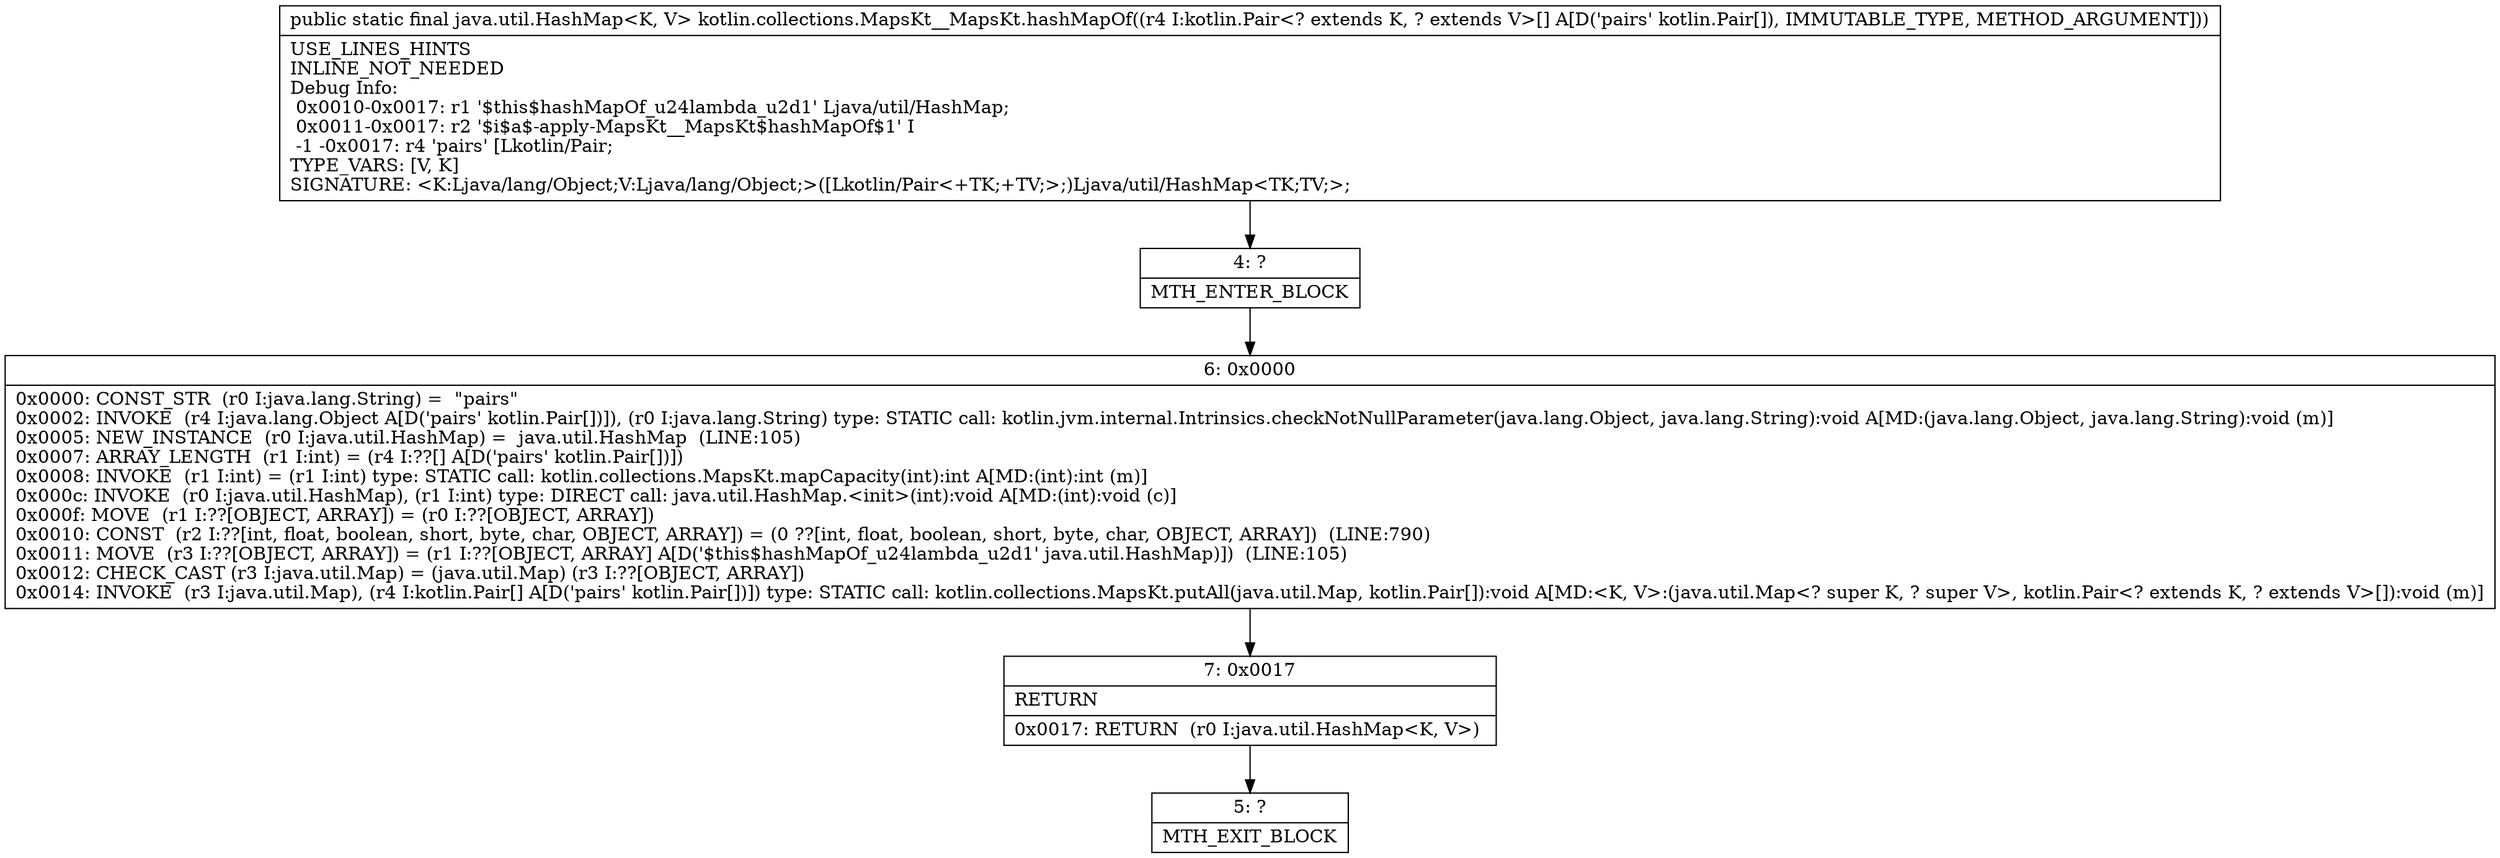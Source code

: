 digraph "CFG forkotlin.collections.MapsKt__MapsKt.hashMapOf([Lkotlin\/Pair;)Ljava\/util\/HashMap;" {
Node_4 [shape=record,label="{4\:\ ?|MTH_ENTER_BLOCK\l}"];
Node_6 [shape=record,label="{6\:\ 0x0000|0x0000: CONST_STR  (r0 I:java.lang.String) =  \"pairs\" \l0x0002: INVOKE  (r4 I:java.lang.Object A[D('pairs' kotlin.Pair[])]), (r0 I:java.lang.String) type: STATIC call: kotlin.jvm.internal.Intrinsics.checkNotNullParameter(java.lang.Object, java.lang.String):void A[MD:(java.lang.Object, java.lang.String):void (m)]\l0x0005: NEW_INSTANCE  (r0 I:java.util.HashMap) =  java.util.HashMap  (LINE:105)\l0x0007: ARRAY_LENGTH  (r1 I:int) = (r4 I:??[] A[D('pairs' kotlin.Pair[])]) \l0x0008: INVOKE  (r1 I:int) = (r1 I:int) type: STATIC call: kotlin.collections.MapsKt.mapCapacity(int):int A[MD:(int):int (m)]\l0x000c: INVOKE  (r0 I:java.util.HashMap), (r1 I:int) type: DIRECT call: java.util.HashMap.\<init\>(int):void A[MD:(int):void (c)]\l0x000f: MOVE  (r1 I:??[OBJECT, ARRAY]) = (r0 I:??[OBJECT, ARRAY]) \l0x0010: CONST  (r2 I:??[int, float, boolean, short, byte, char, OBJECT, ARRAY]) = (0 ??[int, float, boolean, short, byte, char, OBJECT, ARRAY])  (LINE:790)\l0x0011: MOVE  (r3 I:??[OBJECT, ARRAY]) = (r1 I:??[OBJECT, ARRAY] A[D('$this$hashMapOf_u24lambda_u2d1' java.util.HashMap)])  (LINE:105)\l0x0012: CHECK_CAST (r3 I:java.util.Map) = (java.util.Map) (r3 I:??[OBJECT, ARRAY]) \l0x0014: INVOKE  (r3 I:java.util.Map), (r4 I:kotlin.Pair[] A[D('pairs' kotlin.Pair[])]) type: STATIC call: kotlin.collections.MapsKt.putAll(java.util.Map, kotlin.Pair[]):void A[MD:\<K, V\>:(java.util.Map\<? super K, ? super V\>, kotlin.Pair\<? extends K, ? extends V\>[]):void (m)]\l}"];
Node_7 [shape=record,label="{7\:\ 0x0017|RETURN\l|0x0017: RETURN  (r0 I:java.util.HashMap\<K, V\>) \l}"];
Node_5 [shape=record,label="{5\:\ ?|MTH_EXIT_BLOCK\l}"];
MethodNode[shape=record,label="{public static final java.util.HashMap\<K, V\> kotlin.collections.MapsKt__MapsKt.hashMapOf((r4 I:kotlin.Pair\<? extends K, ? extends V\>[] A[D('pairs' kotlin.Pair[]), IMMUTABLE_TYPE, METHOD_ARGUMENT]))  | USE_LINES_HINTS\lINLINE_NOT_NEEDED\lDebug Info:\l  0x0010\-0x0017: r1 '$this$hashMapOf_u24lambda_u2d1' Ljava\/util\/HashMap;\l  0x0011\-0x0017: r2 '$i$a$\-apply\-MapsKt__MapsKt$hashMapOf$1' I\l  \-1 \-0x0017: r4 'pairs' [Lkotlin\/Pair;\lTYPE_VARS: [V, K]\lSIGNATURE: \<K:Ljava\/lang\/Object;V:Ljava\/lang\/Object;\>([Lkotlin\/Pair\<+TK;+TV;\>;)Ljava\/util\/HashMap\<TK;TV;\>;\l}"];
MethodNode -> Node_4;Node_4 -> Node_6;
Node_6 -> Node_7;
Node_7 -> Node_5;
}

